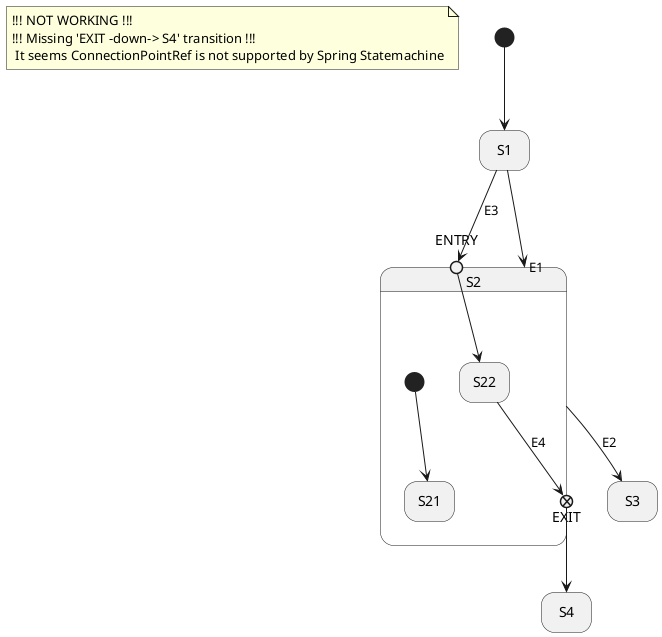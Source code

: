 @startuml
note "!!! NOT WORKING !!!\n!!! Missing 'EXIT -down-> S4' transition !!!\n It seems ConnectionPointRef is not supported by Spring Statemachine" as NOT_WORKING
'https://plantuml.com/state-diagram

'hide description area for state without description
hide empty description

state S1
state S2  {
  state S21
  state S22


  [*] --> S21
  state ENTRY <<entryPoint>>
  state EXIT <<exitPoint>>
}
state S3
state S4


[*] --> S1
S1 -down-> S2 : E1
ENTRY -down-> S22
S22 -down-> EXIT : E4
S1 -down-> ENTRY : E3
S2 -down-> S3 : E2
EXIT -down-> S4

@enduml